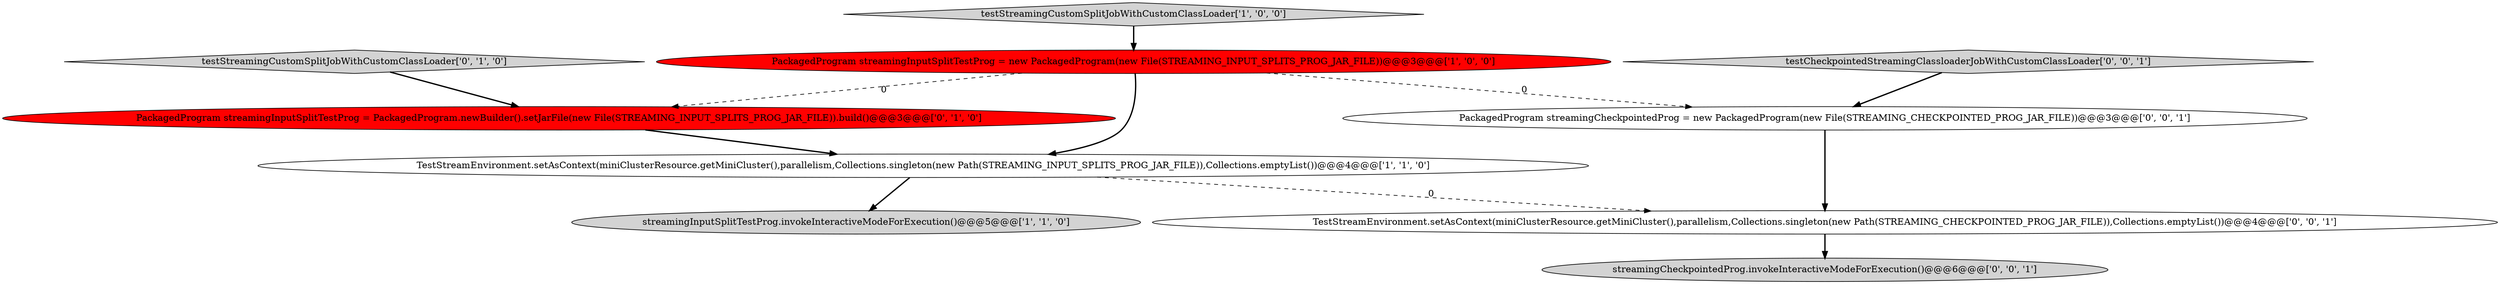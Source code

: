 digraph {
2 [style = filled, label = "TestStreamEnvironment.setAsContext(miniClusterResource.getMiniCluster(),parallelism,Collections.singleton(new Path(STREAMING_INPUT_SPLITS_PROG_JAR_FILE)),Collections.emptyList())@@@4@@@['1', '1', '0']", fillcolor = white, shape = ellipse image = "AAA0AAABBB1BBB"];
7 [style = filled, label = "streamingCheckpointedProg.invokeInteractiveModeForExecution()@@@6@@@['0', '0', '1']", fillcolor = lightgray, shape = ellipse image = "AAA0AAABBB3BBB"];
4 [style = filled, label = "testStreamingCustomSplitJobWithCustomClassLoader['0', '1', '0']", fillcolor = lightgray, shape = diamond image = "AAA0AAABBB2BBB"];
0 [style = filled, label = "streamingInputSplitTestProg.invokeInteractiveModeForExecution()@@@5@@@['1', '1', '0']", fillcolor = lightgray, shape = ellipse image = "AAA0AAABBB1BBB"];
5 [style = filled, label = "PackagedProgram streamingInputSplitTestProg = PackagedProgram.newBuilder().setJarFile(new File(STREAMING_INPUT_SPLITS_PROG_JAR_FILE)).build()@@@3@@@['0', '1', '0']", fillcolor = red, shape = ellipse image = "AAA1AAABBB2BBB"];
3 [style = filled, label = "PackagedProgram streamingInputSplitTestProg = new PackagedProgram(new File(STREAMING_INPUT_SPLITS_PROG_JAR_FILE))@@@3@@@['1', '0', '0']", fillcolor = red, shape = ellipse image = "AAA1AAABBB1BBB"];
6 [style = filled, label = "TestStreamEnvironment.setAsContext(miniClusterResource.getMiniCluster(),parallelism,Collections.singleton(new Path(STREAMING_CHECKPOINTED_PROG_JAR_FILE)),Collections.emptyList())@@@4@@@['0', '0', '1']", fillcolor = white, shape = ellipse image = "AAA0AAABBB3BBB"];
9 [style = filled, label = "testCheckpointedStreamingClassloaderJobWithCustomClassLoader['0', '0', '1']", fillcolor = lightgray, shape = diamond image = "AAA0AAABBB3BBB"];
1 [style = filled, label = "testStreamingCustomSplitJobWithCustomClassLoader['1', '0', '0']", fillcolor = lightgray, shape = diamond image = "AAA0AAABBB1BBB"];
8 [style = filled, label = "PackagedProgram streamingCheckpointedProg = new PackagedProgram(new File(STREAMING_CHECKPOINTED_PROG_JAR_FILE))@@@3@@@['0', '0', '1']", fillcolor = white, shape = ellipse image = "AAA0AAABBB3BBB"];
1->3 [style = bold, label=""];
3->5 [style = dashed, label="0"];
3->8 [style = dashed, label="0"];
5->2 [style = bold, label=""];
2->0 [style = bold, label=""];
8->6 [style = bold, label=""];
3->2 [style = bold, label=""];
6->7 [style = bold, label=""];
9->8 [style = bold, label=""];
4->5 [style = bold, label=""];
2->6 [style = dashed, label="0"];
}
